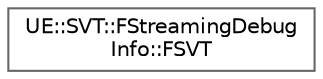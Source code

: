digraph "Graphical Class Hierarchy"
{
 // INTERACTIVE_SVG=YES
 // LATEX_PDF_SIZE
  bgcolor="transparent";
  edge [fontname=Helvetica,fontsize=10,labelfontname=Helvetica,labelfontsize=10];
  node [fontname=Helvetica,fontsize=10,shape=box,height=0.2,width=0.4];
  rankdir="LR";
  Node0 [id="Node000000",label="UE::SVT::FStreamingDebug\lInfo::FSVT",height=0.2,width=0.4,color="grey40", fillcolor="white", style="filled",URL="$d7/dc1/structUE_1_1SVT_1_1FStreamingDebugInfo_1_1FSVT.html",tooltip=" "];
}
